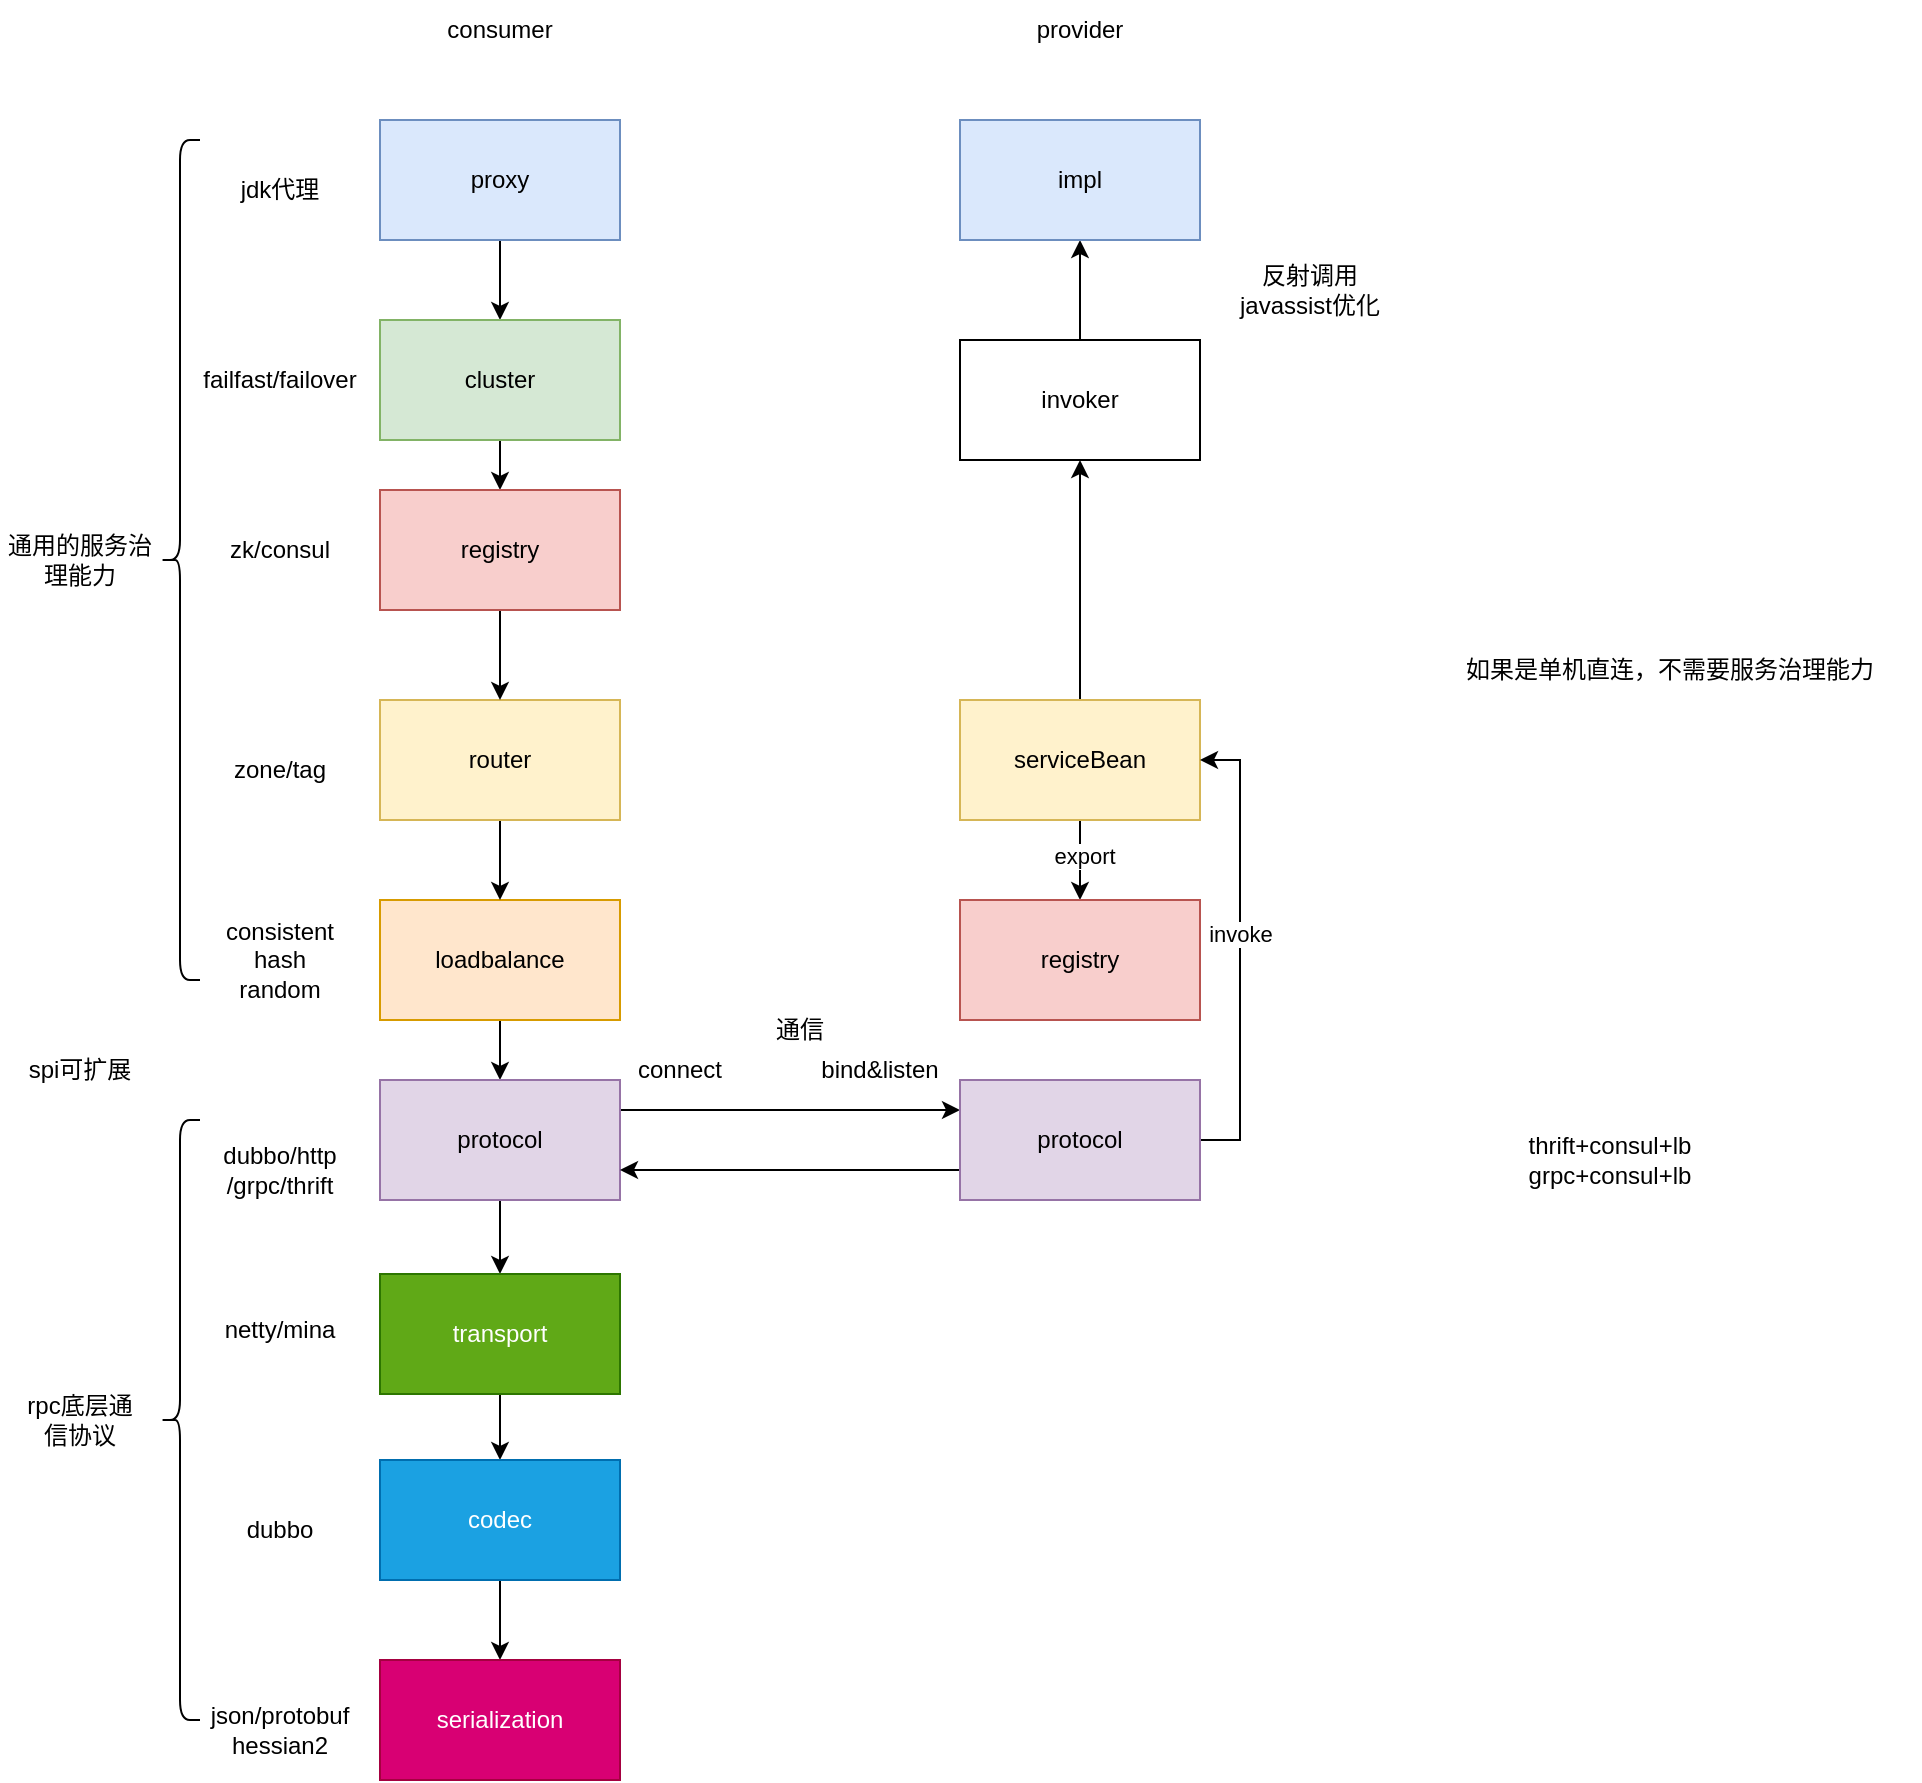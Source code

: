 <mxfile version="21.6.8" type="github">
  <diagram id="TOsBkc5VAkfpkp07XHcW" name="第 1 页">
    <mxGraphModel dx="944" dy="547" grid="1" gridSize="10" guides="1" tooltips="1" connect="1" arrows="1" fold="1" page="1" pageScale="1" pageWidth="1169" pageHeight="1654" math="0" shadow="0">
      <root>
        <mxCell id="0" />
        <mxCell id="1" parent="0" />
        <mxCell id="AijJYhr8-TxMSNbwuzkQ-3" value="" style="edgeStyle=orthogonalEdgeStyle;rounded=0;orthogonalLoop=1;jettySize=auto;html=1;" parent="1" source="AijJYhr8-TxMSNbwuzkQ-1" target="AijJYhr8-TxMSNbwuzkQ-2" edge="1">
          <mxGeometry relative="1" as="geometry" />
        </mxCell>
        <mxCell id="AijJYhr8-TxMSNbwuzkQ-1" value="proxy" style="rounded=0;whiteSpace=wrap;html=1;fillColor=#dae8fc;strokeColor=#6c8ebf;" parent="1" vertex="1">
          <mxGeometry x="220" y="220" width="120" height="60" as="geometry" />
        </mxCell>
        <mxCell id="WYrxoqSIIVEy8utUYHcS-1" style="edgeStyle=orthogonalEdgeStyle;rounded=0;orthogonalLoop=1;jettySize=auto;html=1;entryX=0.5;entryY=0;entryDx=0;entryDy=0;" edge="1" parent="1" source="AijJYhr8-TxMSNbwuzkQ-2" target="AijJYhr8-TxMSNbwuzkQ-8">
          <mxGeometry relative="1" as="geometry" />
        </mxCell>
        <mxCell id="AijJYhr8-TxMSNbwuzkQ-2" value="cluster" style="rounded=0;whiteSpace=wrap;html=1;fillColor=#d5e8d4;strokeColor=#82b366;" parent="1" vertex="1">
          <mxGeometry x="220" y="320" width="120" height="60" as="geometry" />
        </mxCell>
        <mxCell id="WYrxoqSIIVEy8utUYHcS-4" style="edgeStyle=orthogonalEdgeStyle;rounded=0;orthogonalLoop=1;jettySize=auto;html=1;entryX=0.5;entryY=0;entryDx=0;entryDy=0;" edge="1" parent="1" source="AijJYhr8-TxMSNbwuzkQ-4" target="AijJYhr8-TxMSNbwuzkQ-10">
          <mxGeometry relative="1" as="geometry" />
        </mxCell>
        <mxCell id="AijJYhr8-TxMSNbwuzkQ-4" value="loadbalance" style="rounded=0;whiteSpace=wrap;html=1;fillColor=#ffe6cc;strokeColor=#d79b00;" parent="1" vertex="1">
          <mxGeometry x="220" y="610" width="120" height="60" as="geometry" />
        </mxCell>
        <mxCell id="WYrxoqSIIVEy8utUYHcS-3" style="edgeStyle=orthogonalEdgeStyle;rounded=0;orthogonalLoop=1;jettySize=auto;html=1;" edge="1" parent="1" source="AijJYhr8-TxMSNbwuzkQ-6" target="AijJYhr8-TxMSNbwuzkQ-4">
          <mxGeometry relative="1" as="geometry" />
        </mxCell>
        <mxCell id="AijJYhr8-TxMSNbwuzkQ-6" value="router" style="rounded=0;whiteSpace=wrap;html=1;fillColor=#fff2cc;strokeColor=#d6b656;" parent="1" vertex="1">
          <mxGeometry x="220" y="510" width="120" height="60" as="geometry" />
        </mxCell>
        <mxCell id="WYrxoqSIIVEy8utUYHcS-2" style="edgeStyle=orthogonalEdgeStyle;rounded=0;orthogonalLoop=1;jettySize=auto;html=1;entryX=0.5;entryY=0;entryDx=0;entryDy=0;" edge="1" parent="1" source="AijJYhr8-TxMSNbwuzkQ-8" target="AijJYhr8-TxMSNbwuzkQ-6">
          <mxGeometry relative="1" as="geometry" />
        </mxCell>
        <mxCell id="AijJYhr8-TxMSNbwuzkQ-8" value="registry" style="rounded=0;whiteSpace=wrap;html=1;fillColor=#f8cecc;strokeColor=#b85450;" parent="1" vertex="1">
          <mxGeometry x="220" y="405" width="120" height="60" as="geometry" />
        </mxCell>
        <mxCell id="AijJYhr8-TxMSNbwuzkQ-13" value="" style="edgeStyle=orthogonalEdgeStyle;rounded=0;orthogonalLoop=1;jettySize=auto;html=1;" parent="1" source="AijJYhr8-TxMSNbwuzkQ-10" target="AijJYhr8-TxMSNbwuzkQ-12" edge="1">
          <mxGeometry relative="1" as="geometry" />
        </mxCell>
        <mxCell id="AijJYhr8-TxMSNbwuzkQ-39" style="edgeStyle=orthogonalEdgeStyle;rounded=0;orthogonalLoop=1;jettySize=auto;html=1;entryX=0;entryY=0.25;entryDx=0;entryDy=0;" parent="1" source="AijJYhr8-TxMSNbwuzkQ-10" target="AijJYhr8-TxMSNbwuzkQ-38" edge="1">
          <mxGeometry relative="1" as="geometry">
            <Array as="points">
              <mxPoint x="380" y="715" />
              <mxPoint x="380" y="715" />
            </Array>
          </mxGeometry>
        </mxCell>
        <mxCell id="AijJYhr8-TxMSNbwuzkQ-10" value="protocol" style="rounded=0;whiteSpace=wrap;html=1;fillColor=#e1d5e7;strokeColor=#9673a6;" parent="1" vertex="1">
          <mxGeometry x="220" y="700" width="120" height="60" as="geometry" />
        </mxCell>
        <mxCell id="AijJYhr8-TxMSNbwuzkQ-15" value="" style="edgeStyle=orthogonalEdgeStyle;rounded=0;orthogonalLoop=1;jettySize=auto;html=1;" parent="1" source="AijJYhr8-TxMSNbwuzkQ-12" target="AijJYhr8-TxMSNbwuzkQ-14" edge="1">
          <mxGeometry relative="1" as="geometry" />
        </mxCell>
        <mxCell id="AijJYhr8-TxMSNbwuzkQ-12" value="transport" style="rounded=0;whiteSpace=wrap;html=1;fillColor=#60a917;fontColor=#ffffff;strokeColor=#2D7600;" parent="1" vertex="1">
          <mxGeometry x="220" y="797" width="120" height="60" as="geometry" />
        </mxCell>
        <mxCell id="AijJYhr8-TxMSNbwuzkQ-17" value="" style="edgeStyle=orthogonalEdgeStyle;rounded=0;orthogonalLoop=1;jettySize=auto;html=1;" parent="1" source="AijJYhr8-TxMSNbwuzkQ-14" target="AijJYhr8-TxMSNbwuzkQ-16" edge="1">
          <mxGeometry relative="1" as="geometry" />
        </mxCell>
        <mxCell id="AijJYhr8-TxMSNbwuzkQ-14" value="codec" style="rounded=0;whiteSpace=wrap;html=1;fillColor=#1ba1e2;fontColor=#ffffff;strokeColor=#006EAF;" parent="1" vertex="1">
          <mxGeometry x="220" y="890" width="120" height="60" as="geometry" />
        </mxCell>
        <mxCell id="AijJYhr8-TxMSNbwuzkQ-16" value="serialization" style="rounded=0;whiteSpace=wrap;html=1;fillColor=#d80073;fontColor=#ffffff;strokeColor=#A50040;" parent="1" vertex="1">
          <mxGeometry x="220" y="990" width="120" height="60" as="geometry" />
        </mxCell>
        <mxCell id="AijJYhr8-TxMSNbwuzkQ-18" value="" style="shape=curlyBracket;whiteSpace=wrap;html=1;rounded=1;" parent="1" vertex="1">
          <mxGeometry x="110" y="230" width="20" height="420" as="geometry" />
        </mxCell>
        <mxCell id="AijJYhr8-TxMSNbwuzkQ-19" value="通用的服务治理能力" style="text;html=1;strokeColor=none;fillColor=none;align=center;verticalAlign=middle;whiteSpace=wrap;rounded=0;" parent="1" vertex="1">
          <mxGeometry x="30" y="425" width="80" height="30" as="geometry" />
        </mxCell>
        <mxCell id="AijJYhr8-TxMSNbwuzkQ-20" value="" style="shape=curlyBracket;whiteSpace=wrap;html=1;rounded=1;" parent="1" vertex="1">
          <mxGeometry x="110" y="720" width="20" height="300" as="geometry" />
        </mxCell>
        <mxCell id="AijJYhr8-TxMSNbwuzkQ-21" value="rpc底层通信协议" style="text;html=1;strokeColor=none;fillColor=none;align=center;verticalAlign=middle;whiteSpace=wrap;rounded=0;" parent="1" vertex="1">
          <mxGeometry x="40" y="855" width="60" height="30" as="geometry" />
        </mxCell>
        <mxCell id="AijJYhr8-TxMSNbwuzkQ-22" value="failfast/failover" style="text;html=1;strokeColor=none;fillColor=none;align=center;verticalAlign=middle;whiteSpace=wrap;rounded=0;" parent="1" vertex="1">
          <mxGeometry x="140" y="335" width="60" height="30" as="geometry" />
        </mxCell>
        <mxCell id="AijJYhr8-TxMSNbwuzkQ-23" value="consistent hash&lt;br&gt;random" style="text;html=1;strokeColor=none;fillColor=none;align=center;verticalAlign=middle;whiteSpace=wrap;rounded=0;" parent="1" vertex="1">
          <mxGeometry x="140" y="625" width="60" height="30" as="geometry" />
        </mxCell>
        <mxCell id="AijJYhr8-TxMSNbwuzkQ-24" value="zone/tag" style="text;html=1;strokeColor=none;fillColor=none;align=center;verticalAlign=middle;whiteSpace=wrap;rounded=0;" parent="1" vertex="1">
          <mxGeometry x="140" y="530" width="60" height="30" as="geometry" />
        </mxCell>
        <mxCell id="AijJYhr8-TxMSNbwuzkQ-25" value="zk/consul" style="text;html=1;strokeColor=none;fillColor=none;align=center;verticalAlign=middle;whiteSpace=wrap;rounded=0;" parent="1" vertex="1">
          <mxGeometry x="140" y="420" width="60" height="30" as="geometry" />
        </mxCell>
        <mxCell id="AijJYhr8-TxMSNbwuzkQ-26" value="dubbo/http&lt;br&gt;/grpc/thrift" style="text;html=1;strokeColor=none;fillColor=none;align=center;verticalAlign=middle;whiteSpace=wrap;rounded=0;" parent="1" vertex="1">
          <mxGeometry x="140" y="730" width="60" height="30" as="geometry" />
        </mxCell>
        <mxCell id="AijJYhr8-TxMSNbwuzkQ-27" value="netty/mina" style="text;html=1;strokeColor=none;fillColor=none;align=center;verticalAlign=middle;whiteSpace=wrap;rounded=0;" parent="1" vertex="1">
          <mxGeometry x="140" y="810" width="60" height="30" as="geometry" />
        </mxCell>
        <mxCell id="AijJYhr8-TxMSNbwuzkQ-28" value="dubbo" style="text;html=1;strokeColor=none;fillColor=none;align=center;verticalAlign=middle;whiteSpace=wrap;rounded=0;" parent="1" vertex="1">
          <mxGeometry x="140" y="910" width="60" height="30" as="geometry" />
        </mxCell>
        <mxCell id="AijJYhr8-TxMSNbwuzkQ-29" value="json/protobuf&lt;br&gt;hessian2" style="text;html=1;strokeColor=none;fillColor=none;align=center;verticalAlign=middle;whiteSpace=wrap;rounded=0;" parent="1" vertex="1">
          <mxGeometry x="140" y="1010" width="60" height="30" as="geometry" />
        </mxCell>
        <mxCell id="AijJYhr8-TxMSNbwuzkQ-30" value="consumer" style="text;html=1;strokeColor=none;fillColor=none;align=center;verticalAlign=middle;whiteSpace=wrap;rounded=0;" parent="1" vertex="1">
          <mxGeometry x="250" y="160" width="60" height="30" as="geometry" />
        </mxCell>
        <mxCell id="AijJYhr8-TxMSNbwuzkQ-31" value="jdk代理" style="text;html=1;strokeColor=none;fillColor=none;align=center;verticalAlign=middle;whiteSpace=wrap;rounded=0;" parent="1" vertex="1">
          <mxGeometry x="140" y="240" width="60" height="30" as="geometry" />
        </mxCell>
        <mxCell id="AijJYhr8-TxMSNbwuzkQ-32" value="spi可扩展" style="text;html=1;strokeColor=none;fillColor=none;align=center;verticalAlign=middle;whiteSpace=wrap;rounded=0;" parent="1" vertex="1">
          <mxGeometry x="40" y="680" width="60" height="30" as="geometry" />
        </mxCell>
        <mxCell id="AijJYhr8-TxMSNbwuzkQ-36" style="edgeStyle=orthogonalEdgeStyle;rounded=0;orthogonalLoop=1;jettySize=auto;html=1;" parent="1" source="AijJYhr8-TxMSNbwuzkQ-33" target="AijJYhr8-TxMSNbwuzkQ-35" edge="1">
          <mxGeometry relative="1" as="geometry" />
        </mxCell>
        <mxCell id="AijJYhr8-TxMSNbwuzkQ-37" value="export" style="edgeLabel;html=1;align=center;verticalAlign=middle;resizable=0;points=[];" parent="AijJYhr8-TxMSNbwuzkQ-36" vertex="1" connectable="0">
          <mxGeometry x="-0.12" y="2" relative="1" as="geometry">
            <mxPoint as="offset" />
          </mxGeometry>
        </mxCell>
        <mxCell id="AijJYhr8-TxMSNbwuzkQ-51" style="edgeStyle=orthogonalEdgeStyle;rounded=0;orthogonalLoop=1;jettySize=auto;html=1;entryX=0.5;entryY=1;entryDx=0;entryDy=0;" parent="1" source="AijJYhr8-TxMSNbwuzkQ-33" target="AijJYhr8-TxMSNbwuzkQ-48" edge="1">
          <mxGeometry relative="1" as="geometry" />
        </mxCell>
        <mxCell id="AijJYhr8-TxMSNbwuzkQ-33" value="serviceBean" style="rounded=0;whiteSpace=wrap;html=1;fillColor=#fff2cc;strokeColor=#d6b656;" parent="1" vertex="1">
          <mxGeometry x="510" y="510" width="120" height="60" as="geometry" />
        </mxCell>
        <mxCell id="AijJYhr8-TxMSNbwuzkQ-35" value="registry" style="rounded=0;whiteSpace=wrap;html=1;fillColor=#f8cecc;strokeColor=#b85450;" parent="1" vertex="1">
          <mxGeometry x="510" y="610" width="120" height="60" as="geometry" />
        </mxCell>
        <mxCell id="AijJYhr8-TxMSNbwuzkQ-40" style="edgeStyle=orthogonalEdgeStyle;rounded=0;orthogonalLoop=1;jettySize=auto;html=1;entryX=1;entryY=0.75;entryDx=0;entryDy=0;" parent="1" source="AijJYhr8-TxMSNbwuzkQ-38" target="AijJYhr8-TxMSNbwuzkQ-10" edge="1">
          <mxGeometry relative="1" as="geometry">
            <Array as="points">
              <mxPoint x="470" y="745" />
              <mxPoint x="470" y="745" />
            </Array>
          </mxGeometry>
        </mxCell>
        <mxCell id="AijJYhr8-TxMSNbwuzkQ-43" style="edgeStyle=orthogonalEdgeStyle;rounded=0;orthogonalLoop=1;jettySize=auto;html=1;entryX=1;entryY=0.5;entryDx=0;entryDy=0;" parent="1" source="AijJYhr8-TxMSNbwuzkQ-38" target="AijJYhr8-TxMSNbwuzkQ-33" edge="1">
          <mxGeometry relative="1" as="geometry">
            <Array as="points">
              <mxPoint x="650" y="730" />
              <mxPoint x="650" y="540" />
            </Array>
          </mxGeometry>
        </mxCell>
        <mxCell id="AijJYhr8-TxMSNbwuzkQ-44" value="invoke" style="edgeLabel;html=1;align=center;verticalAlign=middle;resizable=0;points=[];" parent="AijJYhr8-TxMSNbwuzkQ-43" vertex="1" connectable="0">
          <mxGeometry x="0.07" relative="1" as="geometry">
            <mxPoint as="offset" />
          </mxGeometry>
        </mxCell>
        <mxCell id="AijJYhr8-TxMSNbwuzkQ-38" value="protocol" style="rounded=0;whiteSpace=wrap;html=1;fillColor=#e1d5e7;strokeColor=#9673a6;" parent="1" vertex="1">
          <mxGeometry x="510" y="700" width="120" height="60" as="geometry" />
        </mxCell>
        <mxCell id="AijJYhr8-TxMSNbwuzkQ-41" value="thrift+consul+lb&lt;br&gt;grpc+consul+lb" style="text;html=1;strokeColor=none;fillColor=none;align=center;verticalAlign=middle;whiteSpace=wrap;rounded=0;" parent="1" vertex="1">
          <mxGeometry x="680" y="720" width="310" height="40" as="geometry" />
        </mxCell>
        <mxCell id="AijJYhr8-TxMSNbwuzkQ-42" value="通信" style="text;html=1;strokeColor=none;fillColor=none;align=center;verticalAlign=middle;whiteSpace=wrap;rounded=0;" parent="1" vertex="1">
          <mxGeometry x="400" y="660" width="60" height="30" as="geometry" />
        </mxCell>
        <mxCell id="AijJYhr8-TxMSNbwuzkQ-45" value="provider" style="text;html=1;strokeColor=none;fillColor=none;align=center;verticalAlign=middle;whiteSpace=wrap;rounded=0;" parent="1" vertex="1">
          <mxGeometry x="540" y="160" width="60" height="30" as="geometry" />
        </mxCell>
        <mxCell id="AijJYhr8-TxMSNbwuzkQ-46" value="bind&amp;amp;listen" style="text;html=1;strokeColor=none;fillColor=none;align=center;verticalAlign=middle;whiteSpace=wrap;rounded=0;" parent="1" vertex="1">
          <mxGeometry x="440" y="680" width="60" height="30" as="geometry" />
        </mxCell>
        <mxCell id="AijJYhr8-TxMSNbwuzkQ-47" value="connect" style="text;html=1;strokeColor=none;fillColor=none;align=center;verticalAlign=middle;whiteSpace=wrap;rounded=0;" parent="1" vertex="1">
          <mxGeometry x="340" y="680" width="60" height="30" as="geometry" />
        </mxCell>
        <mxCell id="AijJYhr8-TxMSNbwuzkQ-52" style="edgeStyle=orthogonalEdgeStyle;rounded=0;orthogonalLoop=1;jettySize=auto;html=1;exitX=0.5;exitY=0;exitDx=0;exitDy=0;entryX=0.5;entryY=1;entryDx=0;entryDy=0;" parent="1" source="AijJYhr8-TxMSNbwuzkQ-48" target="AijJYhr8-TxMSNbwuzkQ-49" edge="1">
          <mxGeometry relative="1" as="geometry" />
        </mxCell>
        <mxCell id="AijJYhr8-TxMSNbwuzkQ-48" value="invoker" style="rounded=0;whiteSpace=wrap;html=1;" parent="1" vertex="1">
          <mxGeometry x="510" y="330" width="120" height="60" as="geometry" />
        </mxCell>
        <mxCell id="AijJYhr8-TxMSNbwuzkQ-49" value="impl" style="rounded=0;whiteSpace=wrap;html=1;fillColor=#dae8fc;strokeColor=#6c8ebf;" parent="1" vertex="1">
          <mxGeometry x="510" y="220" width="120" height="60" as="geometry" />
        </mxCell>
        <mxCell id="AijJYhr8-TxMSNbwuzkQ-53" value="反射调用&lt;br&gt;javassist优化" style="text;html=1;strokeColor=none;fillColor=none;align=center;verticalAlign=middle;whiteSpace=wrap;rounded=0;" parent="1" vertex="1">
          <mxGeometry x="630" y="290" width="110" height="30" as="geometry" />
        </mxCell>
        <mxCell id="NHq7eL6_MVcI3tpSZmLy-1" value="如果是单机直连，不需要服务治理能力" style="text;html=1;strokeColor=none;fillColor=none;align=center;verticalAlign=middle;whiteSpace=wrap;rounded=0;" parent="1" vertex="1">
          <mxGeometry x="750" y="480" width="230" height="30" as="geometry" />
        </mxCell>
      </root>
    </mxGraphModel>
  </diagram>
</mxfile>
